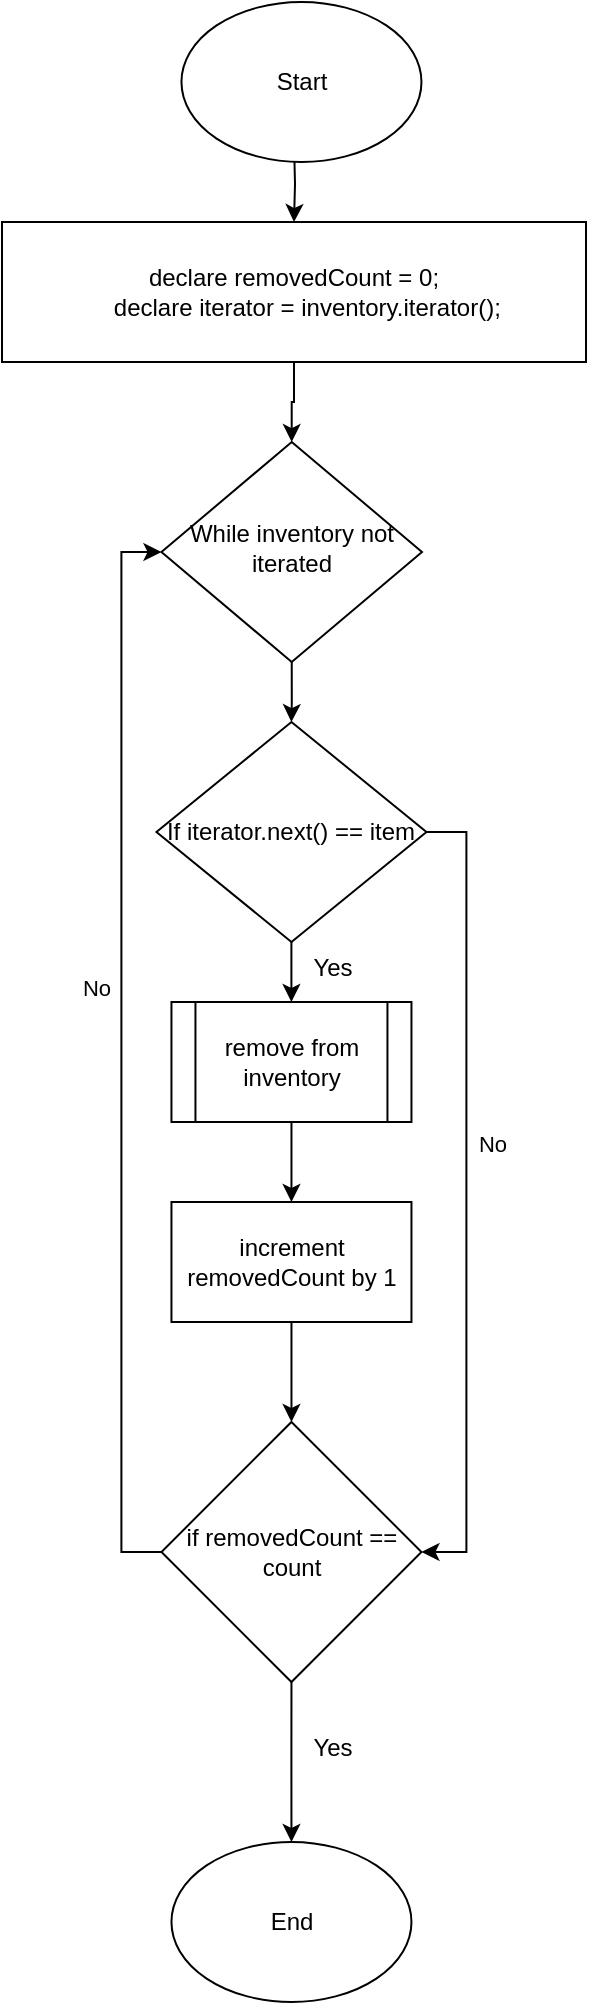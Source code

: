 <mxfile version="21.8.2" type="device">
  <diagram id="C5RBs43oDa-KdzZeNtuy" name="Page-1">
    <mxGraphModel dx="631" dy="443" grid="1" gridSize="10" guides="1" tooltips="1" connect="1" arrows="1" fold="1" page="1" pageScale="1" pageWidth="827" pageHeight="1169" math="0" shadow="0">
      <root>
        <mxCell id="WIyWlLk6GJQsqaUBKTNV-0" />
        <mxCell id="WIyWlLk6GJQsqaUBKTNV-1" parent="WIyWlLk6GJQsqaUBKTNV-0" />
        <mxCell id="F-U62pCHfFjhAHxQt5MA-22" value="" style="edgeStyle=orthogonalEdgeStyle;rounded=0;orthogonalLoop=1;jettySize=auto;html=1;" edge="1" parent="WIyWlLk6GJQsqaUBKTNV-1" target="F-U62pCHfFjhAHxQt5MA-21">
          <mxGeometry relative="1" as="geometry">
            <mxPoint x="256" y="160" as="sourcePoint" />
          </mxGeometry>
        </mxCell>
        <mxCell id="F-U62pCHfFjhAHxQt5MA-1" style="edgeStyle=orthogonalEdgeStyle;rounded=0;orthogonalLoop=1;jettySize=auto;html=1;exitX=0.5;exitY=1;exitDx=0;exitDy=0;" edge="1" parent="WIyWlLk6GJQsqaUBKTNV-1" source="WIyWlLk6GJQsqaUBKTNV-6" target="F-U62pCHfFjhAHxQt5MA-2">
          <mxGeometry relative="1" as="geometry">
            <mxPoint x="254.73" y="450" as="targetPoint" />
          </mxGeometry>
        </mxCell>
        <mxCell id="WIyWlLk6GJQsqaUBKTNV-6" value="While inventory not iterated" style="rhombus;whiteSpace=wrap;html=1;shadow=0;fontFamily=Helvetica;fontSize=12;align=center;strokeWidth=1;spacing=6;spacingTop=-4;" parent="WIyWlLk6GJQsqaUBKTNV-1" vertex="1">
          <mxGeometry x="189.73" y="310" width="130.27" height="110" as="geometry" />
        </mxCell>
        <mxCell id="F-U62pCHfFjhAHxQt5MA-5" style="edgeStyle=orthogonalEdgeStyle;rounded=0;orthogonalLoop=1;jettySize=auto;html=1;" edge="1" parent="WIyWlLk6GJQsqaUBKTNV-1" source="F-U62pCHfFjhAHxQt5MA-2" target="F-U62pCHfFjhAHxQt5MA-6">
          <mxGeometry relative="1" as="geometry">
            <mxPoint x="254.73" y="600" as="targetPoint" />
          </mxGeometry>
        </mxCell>
        <mxCell id="F-U62pCHfFjhAHxQt5MA-13" style="edgeStyle=orthogonalEdgeStyle;rounded=0;orthogonalLoop=1;jettySize=auto;html=1;exitX=1;exitY=0.5;exitDx=0;exitDy=0;entryX=1;entryY=0.5;entryDx=0;entryDy=0;" edge="1" parent="WIyWlLk6GJQsqaUBKTNV-1" source="F-U62pCHfFjhAHxQt5MA-2" target="F-U62pCHfFjhAHxQt5MA-10">
          <mxGeometry relative="1" as="geometry" />
        </mxCell>
        <mxCell id="F-U62pCHfFjhAHxQt5MA-14" value="No" style="edgeLabel;html=1;align=center;verticalAlign=middle;resizable=0;points=[];" vertex="1" connectable="0" parent="F-U62pCHfFjhAHxQt5MA-13">
          <mxGeometry x="0.041" y="4" relative="1" as="geometry">
            <mxPoint x="9" y="-34" as="offset" />
          </mxGeometry>
        </mxCell>
        <mxCell id="F-U62pCHfFjhAHxQt5MA-2" value="If iterator.next() == item" style="rhombus;whiteSpace=wrap;html=1;" vertex="1" parent="WIyWlLk6GJQsqaUBKTNV-1">
          <mxGeometry x="187.23" y="450" width="135" height="110" as="geometry" />
        </mxCell>
        <mxCell id="F-U62pCHfFjhAHxQt5MA-8" value="" style="edgeStyle=orthogonalEdgeStyle;rounded=0;orthogonalLoop=1;jettySize=auto;html=1;" edge="1" parent="WIyWlLk6GJQsqaUBKTNV-1" source="F-U62pCHfFjhAHxQt5MA-6" target="F-U62pCHfFjhAHxQt5MA-7">
          <mxGeometry relative="1" as="geometry" />
        </mxCell>
        <mxCell id="F-U62pCHfFjhAHxQt5MA-6" value="remove from inventory" style="shape=process;whiteSpace=wrap;html=1;backgroundOutline=1;" vertex="1" parent="WIyWlLk6GJQsqaUBKTNV-1">
          <mxGeometry x="194.73" y="590" width="120" height="60" as="geometry" />
        </mxCell>
        <mxCell id="F-U62pCHfFjhAHxQt5MA-11" value="" style="edgeStyle=orthogonalEdgeStyle;rounded=0;orthogonalLoop=1;jettySize=auto;html=1;" edge="1" parent="WIyWlLk6GJQsqaUBKTNV-1" source="F-U62pCHfFjhAHxQt5MA-7" target="F-U62pCHfFjhAHxQt5MA-10">
          <mxGeometry relative="1" as="geometry" />
        </mxCell>
        <mxCell id="F-U62pCHfFjhAHxQt5MA-7" value="increment removedCount by 1" style="whiteSpace=wrap;html=1;" vertex="1" parent="WIyWlLk6GJQsqaUBKTNV-1">
          <mxGeometry x="194.73" y="690" width="120" height="60" as="geometry" />
        </mxCell>
        <mxCell id="F-U62pCHfFjhAHxQt5MA-16" style="edgeStyle=orthogonalEdgeStyle;rounded=0;orthogonalLoop=1;jettySize=auto;html=1;exitX=0;exitY=0.5;exitDx=0;exitDy=0;entryX=0;entryY=0.5;entryDx=0;entryDy=0;" edge="1" parent="WIyWlLk6GJQsqaUBKTNV-1" source="F-U62pCHfFjhAHxQt5MA-10" target="WIyWlLk6GJQsqaUBKTNV-6">
          <mxGeometry relative="1" as="geometry" />
        </mxCell>
        <mxCell id="F-U62pCHfFjhAHxQt5MA-17" value="No" style="edgeLabel;html=1;align=center;verticalAlign=middle;resizable=0;points=[];" vertex="1" connectable="0" parent="F-U62pCHfFjhAHxQt5MA-16">
          <mxGeometry x="0.118" y="6" relative="1" as="geometry">
            <mxPoint x="-7" as="offset" />
          </mxGeometry>
        </mxCell>
        <mxCell id="F-U62pCHfFjhAHxQt5MA-10" value="if removedCount == count" style="rhombus;whiteSpace=wrap;html=1;" vertex="1" parent="WIyWlLk6GJQsqaUBKTNV-1">
          <mxGeometry x="189.73" y="800" width="130" height="130" as="geometry" />
        </mxCell>
        <mxCell id="F-U62pCHfFjhAHxQt5MA-12" value="Yes" style="text;html=1;align=center;verticalAlign=middle;resizable=0;points=[];autosize=1;strokeColor=none;fillColor=none;" vertex="1" parent="WIyWlLk6GJQsqaUBKTNV-1">
          <mxGeometry x="254.73" y="558" width="40" height="30" as="geometry" />
        </mxCell>
        <mxCell id="F-U62pCHfFjhAHxQt5MA-15" style="edgeStyle=orthogonalEdgeStyle;rounded=0;orthogonalLoop=1;jettySize=auto;html=1;exitX=0.5;exitY=1;exitDx=0;exitDy=0;entryX=0.5;entryY=0;entryDx=0;entryDy=0;" edge="1" parent="WIyWlLk6GJQsqaUBKTNV-1" source="F-U62pCHfFjhAHxQt5MA-10">
          <mxGeometry relative="1" as="geometry">
            <mxPoint x="254.73" y="1010" as="targetPoint" />
          </mxGeometry>
        </mxCell>
        <mxCell id="F-U62pCHfFjhAHxQt5MA-18" value="Yes" style="text;html=1;align=center;verticalAlign=middle;resizable=0;points=[];autosize=1;strokeColor=none;fillColor=none;" vertex="1" parent="WIyWlLk6GJQsqaUBKTNV-1">
          <mxGeometry x="254.73" y="948" width="40" height="30" as="geometry" />
        </mxCell>
        <mxCell id="F-U62pCHfFjhAHxQt5MA-23" value="" style="edgeStyle=orthogonalEdgeStyle;rounded=0;orthogonalLoop=1;jettySize=auto;html=1;" edge="1" parent="WIyWlLk6GJQsqaUBKTNV-1" source="F-U62pCHfFjhAHxQt5MA-21" target="WIyWlLk6GJQsqaUBKTNV-6">
          <mxGeometry relative="1" as="geometry" />
        </mxCell>
        <mxCell id="F-U62pCHfFjhAHxQt5MA-21" value="&lt;div&gt;declare removedCount = 0;&lt;/div&gt;&lt;div&gt;&amp;nbsp; &amp;nbsp; declare iterator = inventory.iterator();&lt;/div&gt;" style="rounded=0;whiteSpace=wrap;html=1;" vertex="1" parent="WIyWlLk6GJQsqaUBKTNV-1">
          <mxGeometry x="110" y="200" width="292" height="70" as="geometry" />
        </mxCell>
        <mxCell id="F-U62pCHfFjhAHxQt5MA-24" value="Start" style="ellipse;whiteSpace=wrap;html=1;" vertex="1" parent="WIyWlLk6GJQsqaUBKTNV-1">
          <mxGeometry x="199.73" y="90" width="120" height="80" as="geometry" />
        </mxCell>
        <mxCell id="F-U62pCHfFjhAHxQt5MA-25" value="End" style="ellipse;whiteSpace=wrap;html=1;" vertex="1" parent="WIyWlLk6GJQsqaUBKTNV-1">
          <mxGeometry x="194.73" y="1010" width="120" height="80" as="geometry" />
        </mxCell>
      </root>
    </mxGraphModel>
  </diagram>
</mxfile>
